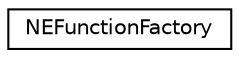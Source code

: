 digraph "Graphical Class Hierarchy"
{
 // LATEX_PDF_SIZE
  edge [fontname="Helvetica",fontsize="10",labelfontname="Helvetica",labelfontsize="10"];
  node [fontname="Helvetica",fontsize="10",shape=record];
  rankdir="LR";
  Node0 [label="NEFunctionFactory",height=0.2,width=0.4,color="black", fillcolor="white", style="filled",URL="$classarm__compute_1_1graph_1_1backends_1_1_n_e_function_factory.xhtml",tooltip="Factory for generating CPU backend functions."];
}
